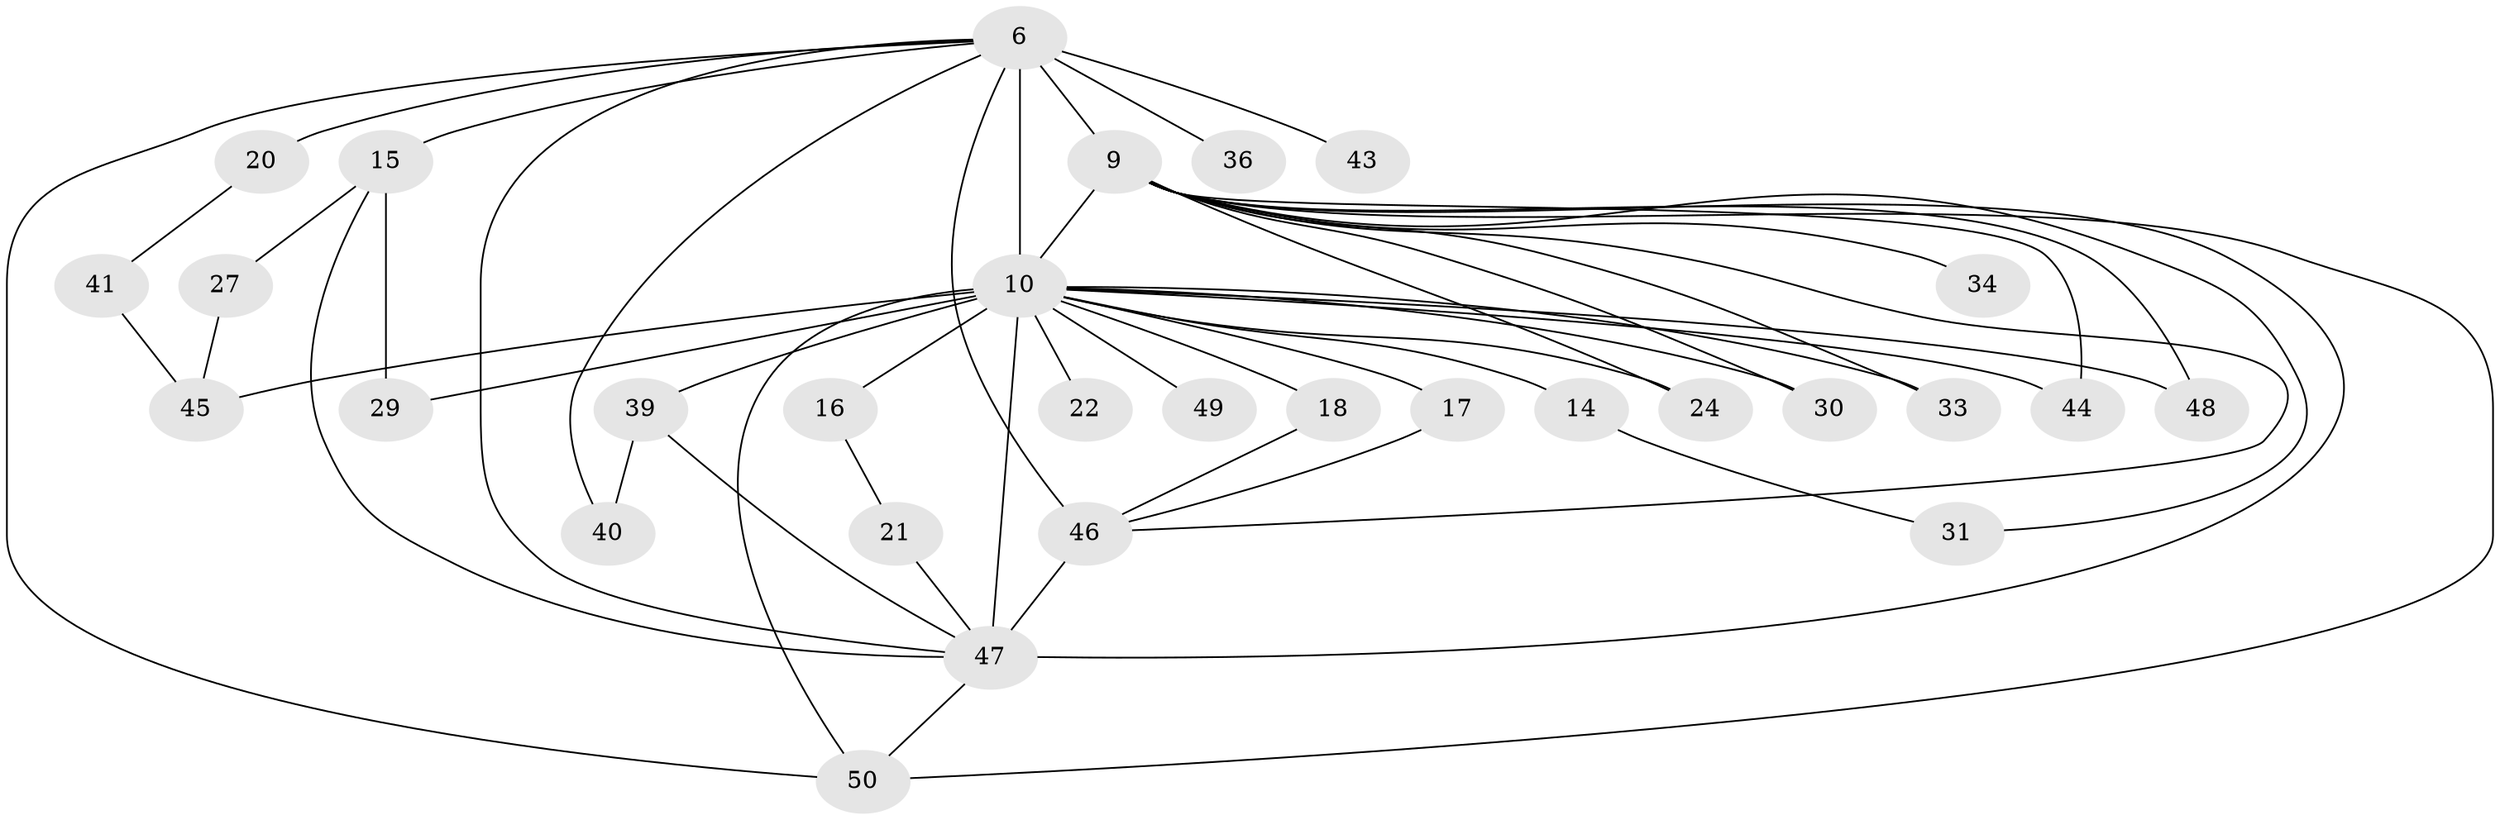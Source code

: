 // original degree distribution, {13: 0.02, 16: 0.04, 17: 0.02, 12: 0.02, 15: 0.06, 14: 0.04, 5: 0.02, 3: 0.26, 4: 0.02, 2: 0.48, 7: 0.02}
// Generated by graph-tools (version 1.1) at 2025/49/03/04/25 21:49:07]
// undirected, 30 vertices, 52 edges
graph export_dot {
graph [start="1"]
  node [color=gray90,style=filled];
  6 [super="+2"];
  9 [super="+7"];
  10 [super="+8+5"];
  14;
  15;
  16;
  17;
  18;
  20;
  21;
  22;
  24;
  27;
  29;
  30;
  31;
  33 [super="+13"];
  34;
  36;
  39;
  40;
  41;
  43;
  44;
  45 [super="+26"];
  46 [super="+42"];
  47 [super="+19+4"];
  48 [super="+28"];
  49;
  50 [super="+35+37"];
  6 -- 9 [weight=4];
  6 -- 10 [weight=8];
  6 -- 20 [weight=2];
  6 -- 36 [weight=2];
  6 -- 43 [weight=2];
  6 -- 15;
  6 -- 40;
  6 -- 46 [weight=3];
  6 -- 47 [weight=5];
  6 -- 50;
  9 -- 10 [weight=8];
  9 -- 24;
  9 -- 34 [weight=2];
  9 -- 33 [weight=2];
  9 -- 44;
  9 -- 30;
  9 -- 31;
  9 -- 47 [weight=4];
  9 -- 46;
  9 -- 48;
  9 -- 50;
  10 -- 18 [weight=2];
  10 -- 22 [weight=2];
  10 -- 29;
  10 -- 48;
  10 -- 49 [weight=2];
  10 -- 17;
  10 -- 24;
  10 -- 45 [weight=5];
  10 -- 47 [weight=9];
  10 -- 33;
  10 -- 39;
  10 -- 44;
  10 -- 14 [weight=2];
  10 -- 16 [weight=2];
  10 -- 30;
  10 -- 50;
  14 -- 31;
  15 -- 27;
  15 -- 29;
  15 -- 47;
  16 -- 21;
  17 -- 46;
  18 -- 46;
  20 -- 41;
  21 -- 47;
  27 -- 45;
  39 -- 40;
  39 -- 47;
  41 -- 45;
  46 -- 47 [weight=2];
  47 -- 50;
}
